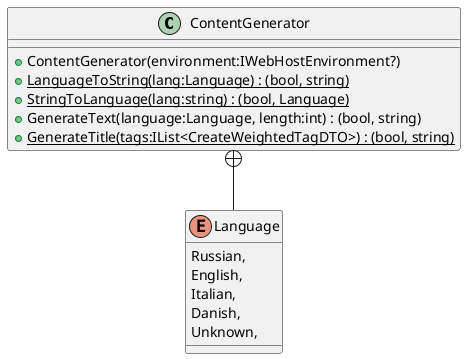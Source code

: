 @startuml
class ContentGenerator {
    + ContentGenerator(environment:IWebHostEnvironment?)
    + {static} LanguageToString(lang:Language) : (bool, string)
    + {static} StringToLanguage(lang:string) : (bool, Language)
    + GenerateText(language:Language, length:int) : (bool, string)
    + {static} GenerateTitle(tags:IList<CreateWeightedTagDTO>) : (bool, string)
}
enum Language {
    Russian,
    English,
    Italian,
    Danish,
    Unknown,
}
ContentGenerator +-- Language
@enduml
